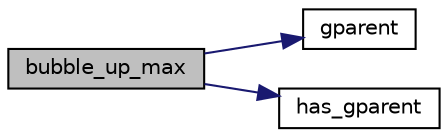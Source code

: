 digraph "bubble_up_max"
{
 // INTERACTIVE_SVG=YES
  edge [fontname="Helvetica",fontsize="10",labelfontname="Helvetica",labelfontsize="10"];
  node [fontname="Helvetica",fontsize="10",shape=record];
  rankdir="LR";
  Node1 [label="bubble_up_max",height=0.2,width=0.4,color="black", fillcolor="grey75", style="filled", fontcolor="black"];
  Node1 -> Node2 [color="midnightblue",fontsize="10",style="solid",fontname="Helvetica"];
  Node2 [label="gparent",height=0.2,width=0.4,color="black", fillcolor="white", style="filled",URL="$d2/d49/mmheap_8h.html#ab3a2489cfbe2a652417f8a179415e63e"];
  Node1 -> Node3 [color="midnightblue",fontsize="10",style="solid",fontname="Helvetica"];
  Node3 [label="has_gparent",height=0.2,width=0.4,color="black", fillcolor="white", style="filled",URL="$d2/d49/mmheap_8h.html#a554a75bc698c878f543ee035959cd966"];
}
